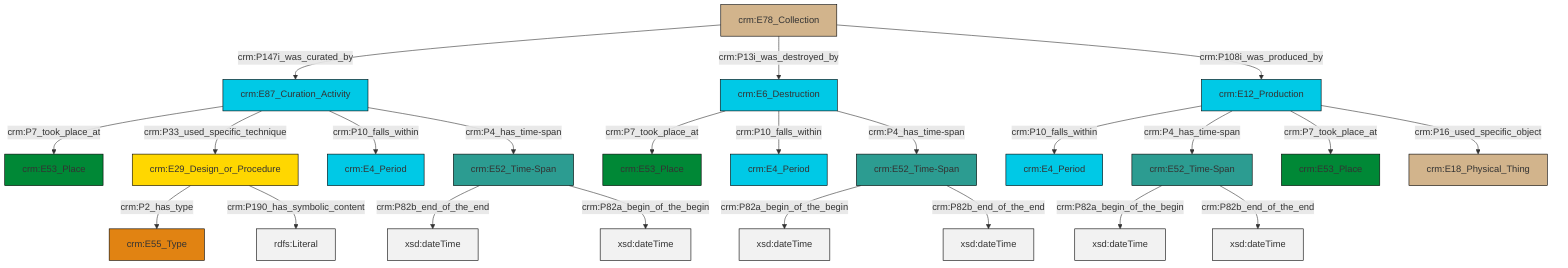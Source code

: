 graph TD
classDef Literal fill:#f2f2f2,stroke:#000000;
classDef CRM_Entity fill:#FFFFFF,stroke:#000000;
classDef Temporal_Entity fill:#00C9E6, stroke:#000000;
classDef Type fill:#E18312, stroke:#000000;
classDef Time-Span fill:#2C9C91, stroke:#000000;
classDef Appellation fill:#FFEB7F, stroke:#000000;
classDef Place fill:#008836, stroke:#000000;
classDef Persistent_Item fill:#B266B2, stroke:#000000;
classDef Conceptual_Object fill:#FFD700, stroke:#000000;
classDef Physical_Thing fill:#D2B48C, stroke:#000000;
classDef Actor fill:#f58aad, stroke:#000000;
classDef PC_Classes fill:#4ce600, stroke:#000000;
classDef Multi fill:#cccccc,stroke:#000000;

4["crm:E52_Time-Span"]:::Time-Span -->|crm:P82a_begin_of_the_begin| 5[xsd:dateTime]:::Literal
6["crm:E52_Time-Span"]:::Time-Span -->|crm:P82b_end_of_the_end| 7[xsd:dateTime]:::Literal
2["crm:E6_Destruction"]:::Temporal_Entity -->|crm:P7_took_place_at| 8["crm:E53_Place"]:::Place
9["crm:E87_Curation_Activity"]:::Temporal_Entity -->|crm:P7_took_place_at| 0["crm:E53_Place"]:::Place
10["crm:E12_Production"]:::Temporal_Entity -->|crm:P10_falls_within| 11["crm:E4_Period"]:::Temporal_Entity
9["crm:E87_Curation_Activity"]:::Temporal_Entity -->|crm:P33_used_specific_technique| 13["crm:E29_Design_or_Procedure"]:::Conceptual_Object
9["crm:E87_Curation_Activity"]:::Temporal_Entity -->|crm:P10_falls_within| 15["crm:E4_Period"]:::Temporal_Entity
6["crm:E52_Time-Span"]:::Time-Span -->|crm:P82a_begin_of_the_begin| 16[xsd:dateTime]:::Literal
17["crm:E78_Collection"]:::Physical_Thing -->|crm:P147i_was_curated_by| 9["crm:E87_Curation_Activity"]:::Temporal_Entity
10["crm:E12_Production"]:::Temporal_Entity -->|crm:P4_has_time-span| 18["crm:E52_Time-Span"]:::Time-Span
4["crm:E52_Time-Span"]:::Time-Span -->|crm:P82b_end_of_the_end| 19[xsd:dateTime]:::Literal
10["crm:E12_Production"]:::Temporal_Entity -->|crm:P7_took_place_at| 20["crm:E53_Place"]:::Place
2["crm:E6_Destruction"]:::Temporal_Entity -->|crm:P10_falls_within| 23["crm:E4_Period"]:::Temporal_Entity
13["crm:E29_Design_or_Procedure"]:::Conceptual_Object -->|crm:P2_has_type| 24["crm:E55_Type"]:::Type
10["crm:E12_Production"]:::Temporal_Entity -->|crm:P16_used_specific_object| 26["crm:E18_Physical_Thing"]:::Physical_Thing
18["crm:E52_Time-Span"]:::Time-Span -->|crm:P82a_begin_of_the_begin| 28[xsd:dateTime]:::Literal
17["crm:E78_Collection"]:::Physical_Thing -->|crm:P13i_was_destroyed_by| 2["crm:E6_Destruction"]:::Temporal_Entity
17["crm:E78_Collection"]:::Physical_Thing -->|crm:P108i_was_produced_by| 10["crm:E12_Production"]:::Temporal_Entity
2["crm:E6_Destruction"]:::Temporal_Entity -->|crm:P4_has_time-span| 4["crm:E52_Time-Span"]:::Time-Span
13["crm:E29_Design_or_Procedure"]:::Conceptual_Object -->|crm:P190_has_symbolic_content| 34[rdfs:Literal]:::Literal
18["crm:E52_Time-Span"]:::Time-Span -->|crm:P82b_end_of_the_end| 35[xsd:dateTime]:::Literal
9["crm:E87_Curation_Activity"]:::Temporal_Entity -->|crm:P4_has_time-span| 6["crm:E52_Time-Span"]:::Time-Span